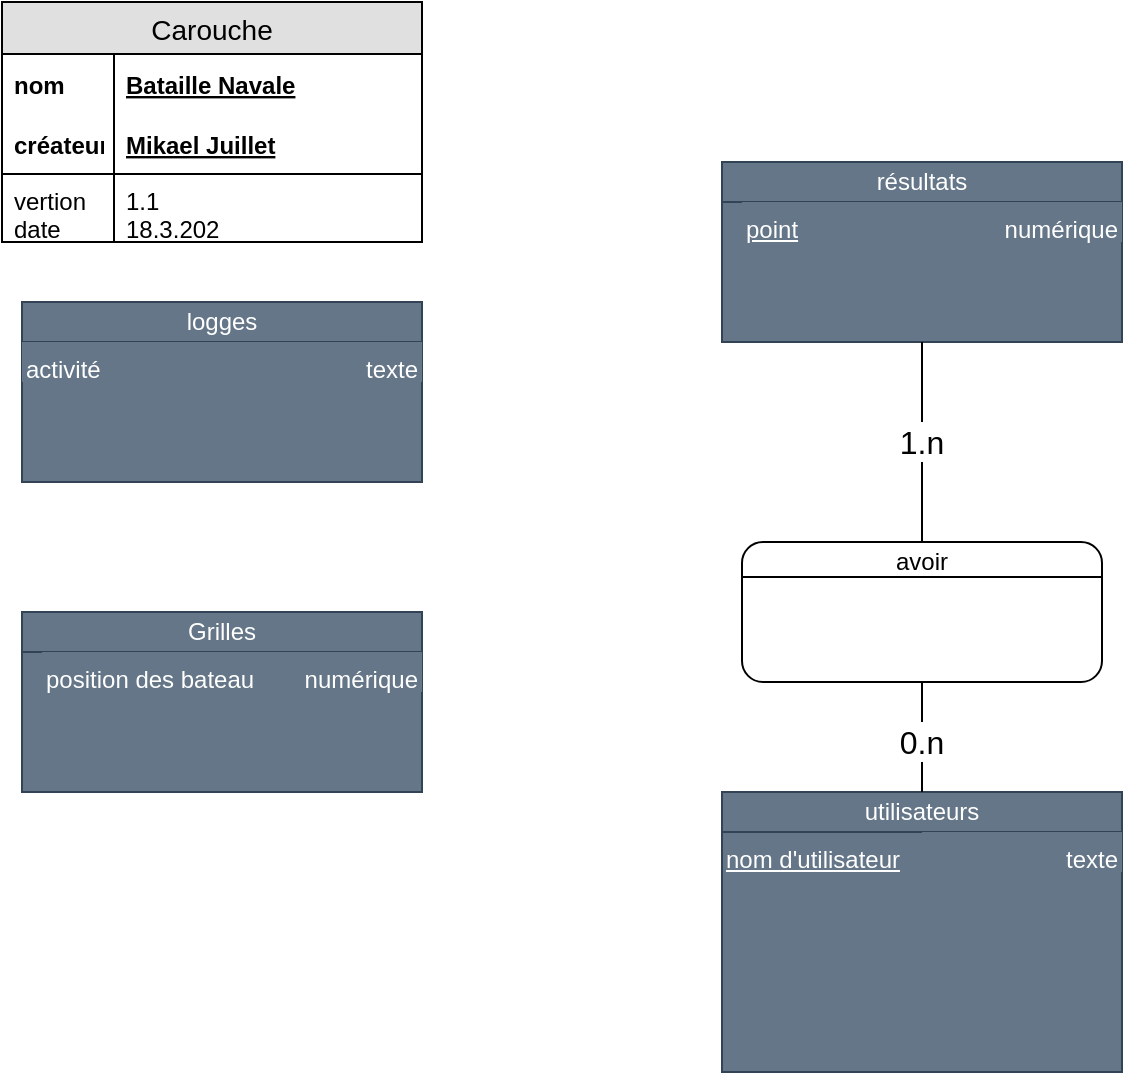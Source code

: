 <mxfile version="12.7.9" type="device"><diagram id="ud2Y1C0CP436PloalOWi" name="Page-1"><mxGraphModel dx="976" dy="447" grid="1" gridSize="10" guides="1" tooltips="1" connect="1" arrows="1" fold="1" page="1" pageScale="1" pageWidth="1169" pageHeight="827" math="0" shadow="0"><root><mxCell id="0"/><mxCell id="1" parent="0"/><mxCell id="f64DBjtwTbk6ZiGul4dj-9" value="" style="group" parent="1" vertex="1" connectable="0"><mxGeometry x="450" y="350" width="180" height="70" as="geometry"/></mxCell><mxCell id="f64DBjtwTbk6ZiGul4dj-10" value="&lt;div style=&quot;box-sizing: border-box ; width: 100% ; padding: 2px&quot;&gt;&lt;br&gt;&lt;/div&gt;" style="verticalAlign=top;align=center;overflow=fill;html=1;rounded=1;shadow=0;comic=0;labelBackgroundColor=none;strokeColor=#000000;strokeWidth=1;fillColor=#ffffff;fontFamily=Verdana;fontSize=12;fontColor=#000000;" parent="f64DBjtwTbk6ZiGul4dj-9" vertex="1"><mxGeometry width="180" height="70" as="geometry"/></mxCell><mxCell id="f64DBjtwTbk6ZiGul4dj-11" value="" style="endArrow=none;html=1;entryX=1;entryY=0.25;entryDx=0;entryDy=0;exitX=0;exitY=0.25;exitDx=0;exitDy=0;" parent="f64DBjtwTbk6ZiGul4dj-9" source="f64DBjtwTbk6ZiGul4dj-10" target="f64DBjtwTbk6ZiGul4dj-10" edge="1"><mxGeometry width="50" height="50" relative="1" as="geometry"><mxPoint x="-244" y="150" as="sourcePoint"/><mxPoint x="-194" y="100" as="targetPoint"/></mxGeometry></mxCell><mxCell id="f64DBjtwTbk6ZiGul4dj-12" value="avoir" style="text;html=1;strokeColor=none;fillColor=none;align=center;verticalAlign=middle;whiteSpace=wrap;rounded=0;" parent="f64DBjtwTbk6ZiGul4dj-9" vertex="1"><mxGeometry x="30" width="120" height="20" as="geometry"/></mxCell><mxCell id="f64DBjtwTbk6ZiGul4dj-13" value="" style="group;fillColor=#647687;strokeColor=none;fontColor=#ffffff;" parent="1" vertex="1" connectable="0"><mxGeometry x="440" y="475" width="200" height="140" as="geometry"/></mxCell><mxCell id="f64DBjtwTbk6ZiGul4dj-14" value="&lt;div style=&quot;box-sizing: border-box ; width: 100% ; padding: 2px&quot;&gt;&lt;br&gt;&lt;/div&gt;" style="verticalAlign=top;align=center;overflow=fill;html=1;rounded=0;shadow=0;comic=0;labelBackgroundColor=none;strokeColor=#314354;strokeWidth=1;fillColor=#647687;fontFamily=Verdana;fontSize=12;fontColor=#ffffff;" parent="f64DBjtwTbk6ZiGul4dj-13" vertex="1"><mxGeometry width="200" height="140" as="geometry"/></mxCell><mxCell id="f64DBjtwTbk6ZiGul4dj-15" value="utilisateurs" style="rounded=0;whiteSpace=wrap;html=1;fillColor=#647687;strokeColor=#314354;fontColor=#ffffff;" parent="f64DBjtwTbk6ZiGul4dj-13" vertex="1"><mxGeometry width="200" height="20" as="geometry"/></mxCell><mxCell id="f64DBjtwTbk6ZiGul4dj-16" value="&lt;u&gt;nom d'utilisateur&lt;/u&gt;" style="text;html=1;strokeColor=none;fillColor=none;align=left;verticalAlign=top;whiteSpace=wrap;rounded=0;fontColor=#ffffff;" parent="f64DBjtwTbk6ZiGul4dj-13" vertex="1"><mxGeometry y="20" width="100" height="20" as="geometry"/></mxCell><mxCell id="f64DBjtwTbk6ZiGul4dj-17" value="texte&lt;div&gt;&lt;/div&gt;" style="text;html=1;strokeColor=none;fillColor=#647687;align=right;verticalAlign=top;whiteSpace=wrap;rounded=0;fontColor=#ffffff;" parent="f64DBjtwTbk6ZiGul4dj-13" vertex="1"><mxGeometry x="100" y="20" width="100" height="20" as="geometry"/></mxCell><mxCell id="f64DBjtwTbk6ZiGul4dj-18" value="" style="group;fillColor=#647687;strokeColor=none;fontColor=#ffffff;" parent="1" vertex="1" connectable="0"><mxGeometry x="440" y="160" width="200" height="90" as="geometry"/></mxCell><mxCell id="f64DBjtwTbk6ZiGul4dj-19" value="&lt;div style=&quot;box-sizing: border-box ; width: 100% ; padding: 2px&quot;&gt;&lt;br&gt;&lt;/div&gt;" style="verticalAlign=top;align=center;overflow=fill;html=1;rounded=0;shadow=0;comic=0;labelBackgroundColor=none;strokeColor=#314354;strokeWidth=1;fillColor=#647687;fontFamily=Verdana;fontSize=12;fontColor=#ffffff;" parent="f64DBjtwTbk6ZiGul4dj-18" vertex="1"><mxGeometry width="200" height="90" as="geometry"/></mxCell><mxCell id="f64DBjtwTbk6ZiGul4dj-20" value="résultats" style="rounded=0;whiteSpace=wrap;html=1;fillColor=#647687;strokeColor=#314354;fontColor=#ffffff;" parent="f64DBjtwTbk6ZiGul4dj-18" vertex="1"><mxGeometry width="200" height="20" as="geometry"/></mxCell><mxCell id="f64DBjtwTbk6ZiGul4dj-21" value="&lt;u&gt;point&lt;/u&gt;" style="text;html=1;strokeColor=none;fillColor=#647687;align=left;verticalAlign=top;whiteSpace=wrap;rounded=0;fontColor=#ffffff;" parent="f64DBjtwTbk6ZiGul4dj-18" vertex="1"><mxGeometry x="10" y="20" width="110" height="20" as="geometry"/></mxCell><mxCell id="f64DBjtwTbk6ZiGul4dj-22" value="numérique" style="text;html=1;strokeColor=none;fillColor=#647687;align=right;verticalAlign=top;whiteSpace=wrap;rounded=0;fontColor=#ffffff;" parent="f64DBjtwTbk6ZiGul4dj-18" vertex="1"><mxGeometry x="100" y="20" width="100" height="20" as="geometry"/></mxCell><mxCell id="f64DBjtwTbk6ZiGul4dj-28" value="" style="group;fillColor=#dae8fc;strokeColor=#6c8ebf;" parent="1" vertex="1" connectable="0"><mxGeometry x="80" y="80" width="210" height="120" as="geometry"/></mxCell><mxCell id="f64DBjtwTbk6ZiGul4dj-29" value="Carouche" style="swimlane;fontStyle=0;childLayout=stackLayout;horizontal=1;startSize=26;fillColor=#e0e0e0;horizontalStack=0;resizeParent=1;resizeParentMax=0;resizeLast=0;collapsible=1;marginBottom=0;swimlaneFillColor=#ffffff;align=center;fontSize=14;" parent="f64DBjtwTbk6ZiGul4dj-28" vertex="1"><mxGeometry width="210" height="120" as="geometry"/></mxCell><mxCell id="f64DBjtwTbk6ZiGul4dj-30" value="Bataille Navale" style="shape=partialRectangle;top=0;left=0;right=0;bottom=0;align=left;verticalAlign=middle;fillColor=none;spacingLeft=60;spacingRight=4;overflow=hidden;rotatable=0;points=[[0,0.5],[1,0.5]];portConstraint=eastwest;dropTarget=0;fontStyle=5;fontSize=12;" parent="f64DBjtwTbk6ZiGul4dj-29" vertex="1"><mxGeometry y="26" width="210" height="30" as="geometry"/></mxCell><mxCell id="f64DBjtwTbk6ZiGul4dj-31" value="nom" style="shape=partialRectangle;fontStyle=1;top=0;left=0;bottom=0;fillColor=none;align=left;verticalAlign=middle;spacingLeft=4;spacingRight=4;overflow=hidden;rotatable=0;points=[];portConstraint=eastwest;part=1;fontSize=12;" parent="f64DBjtwTbk6ZiGul4dj-30" vertex="1" connectable="0"><mxGeometry width="56" height="30" as="geometry"/></mxCell><mxCell id="f64DBjtwTbk6ZiGul4dj-32" value="Mikael Juillet" style="shape=partialRectangle;top=0;left=0;right=0;bottom=1;align=left;verticalAlign=middle;fillColor=none;spacingLeft=60;spacingRight=4;overflow=hidden;rotatable=0;points=[[0,0.5],[1,0.5]];portConstraint=eastwest;dropTarget=0;fontStyle=5;fontSize=12;" parent="f64DBjtwTbk6ZiGul4dj-29" vertex="1"><mxGeometry y="56" width="210" height="30" as="geometry"/></mxCell><mxCell id="f64DBjtwTbk6ZiGul4dj-33" value="créateur" style="shape=partialRectangle;fontStyle=1;top=0;left=0;bottom=0;fillColor=none;align=left;verticalAlign=middle;spacingLeft=4;spacingRight=4;overflow=hidden;rotatable=0;points=[];portConstraint=eastwest;part=1;fontSize=12;" parent="f64DBjtwTbk6ZiGul4dj-32" vertex="1" connectable="0"><mxGeometry width="56" height="30" as="geometry"/></mxCell><mxCell id="f64DBjtwTbk6ZiGul4dj-34" value="1.1&#10;18.3.202" style="shape=partialRectangle;top=0;left=0;right=0;bottom=0;align=left;verticalAlign=top;fillColor=none;spacingLeft=60;spacingRight=4;overflow=hidden;rotatable=0;points=[[0,0.5],[1,0.5]];portConstraint=eastwest;dropTarget=0;fontSize=12;" parent="f64DBjtwTbk6ZiGul4dj-29" vertex="1"><mxGeometry y="86" width="210" height="34" as="geometry"/></mxCell><mxCell id="f64DBjtwTbk6ZiGul4dj-35" value="vertion&#10;date" style="shape=partialRectangle;top=0;left=0;bottom=0;fillColor=none;align=left;verticalAlign=top;spacingLeft=4;spacingRight=4;overflow=hidden;rotatable=0;points=[];portConstraint=eastwest;part=1;fontSize=12;" parent="f64DBjtwTbk6ZiGul4dj-34" vertex="1" connectable="0"><mxGeometry width="56" height="34" as="geometry"/></mxCell><mxCell id="f64DBjtwTbk6ZiGul4dj-40" value="" style="endArrow=none;html=1;exitX=0.5;exitY=0;exitDx=0;exitDy=0;entryX=0.5;entryY=1;entryDx=0;entryDy=0;" parent="1" source="f64DBjtwTbk6ZiGul4dj-15" target="f64DBjtwTbk6ZiGul4dj-10" edge="1"><mxGeometry width="50" height="50" relative="1" as="geometry"><mxPoint x="161" y="605" as="sourcePoint"/><mxPoint x="230" y="495" as="targetPoint"/></mxGeometry></mxCell><mxCell id="f64DBjtwTbk6ZiGul4dj-41" value="" style="endArrow=none;html=1;exitX=0.5;exitY=0;exitDx=0;exitDy=0;entryX=0.5;entryY=1;entryDx=0;entryDy=0;" parent="1" source="f64DBjtwTbk6ZiGul4dj-42" target="f64DBjtwTbk6ZiGul4dj-19" edge="1"><mxGeometry width="50" height="50" relative="1" as="geometry"><mxPoint x="171" y="615" as="sourcePoint"/><mxPoint x="240" y="505" as="targetPoint"/></mxGeometry></mxCell><mxCell id="f64DBjtwTbk6ZiGul4dj-42" value="&lt;span style=&quot;font-size: 16px&quot;&gt;1.n&lt;/span&gt;" style="text;html=1;align=center;verticalAlign=middle;whiteSpace=wrap;rounded=0;fillColor=#FFFFFF;" parent="1" vertex="1"><mxGeometry x="520" y="290" width="40" height="20" as="geometry"/></mxCell><mxCell id="f64DBjtwTbk6ZiGul4dj-43" value="" style="endArrow=none;html=1;exitX=0.5;exitY=0;exitDx=0;exitDy=0;entryX=0.5;entryY=1;entryDx=0;entryDy=0;" parent="1" source="f64DBjtwTbk6ZiGul4dj-12" target="f64DBjtwTbk6ZiGul4dj-42" edge="1"><mxGeometry width="50" height="50" relative="1" as="geometry"><mxPoint x="540" y="350" as="sourcePoint"/><mxPoint x="540" y="250" as="targetPoint"/></mxGeometry></mxCell><mxCell id="f64DBjtwTbk6ZiGul4dj-44" value="&lt;span style=&quot;font-size: 16px&quot;&gt;0.n&lt;/span&gt;" style="text;html=1;align=center;verticalAlign=middle;whiteSpace=wrap;rounded=0;fillColor=#FFFFFF;" parent="1" vertex="1"><mxGeometry x="520" y="440" width="40" height="20" as="geometry"/></mxCell><mxCell id="Bo92YjeGylivOn3-1c0j-1" value="" style="group;fillColor=#647687;strokeColor=none;fontColor=#ffffff;" vertex="1" connectable="0" parent="1"><mxGeometry x="90" y="230" width="200" height="90" as="geometry"/></mxCell><mxCell id="Bo92YjeGylivOn3-1c0j-2" value="&lt;div style=&quot;box-sizing: border-box ; width: 100% ; padding: 2px&quot;&gt;&lt;br&gt;&lt;/div&gt;" style="verticalAlign=top;align=center;overflow=fill;html=1;rounded=0;shadow=0;comic=0;labelBackgroundColor=none;strokeColor=#314354;strokeWidth=1;fillColor=#647687;fontFamily=Verdana;fontSize=12;fontColor=#ffffff;" vertex="1" parent="Bo92YjeGylivOn3-1c0j-1"><mxGeometry width="200" height="90" as="geometry"/></mxCell><mxCell id="Bo92YjeGylivOn3-1c0j-3" value="logges" style="rounded=0;whiteSpace=wrap;html=1;fillColor=#647687;strokeColor=#314354;fontColor=#ffffff;" vertex="1" parent="Bo92YjeGylivOn3-1c0j-1"><mxGeometry width="200" height="20" as="geometry"/></mxCell><mxCell id="Bo92YjeGylivOn3-1c0j-4" value="activité" style="text;html=1;strokeColor=none;fillColor=#647687;align=left;verticalAlign=top;whiteSpace=wrap;rounded=0;fontColor=#ffffff;" vertex="1" parent="Bo92YjeGylivOn3-1c0j-1"><mxGeometry y="20" width="110" height="20" as="geometry"/></mxCell><mxCell id="Bo92YjeGylivOn3-1c0j-5" value="texte" style="text;html=1;strokeColor=none;fillColor=#647687;align=right;verticalAlign=top;whiteSpace=wrap;rounded=0;fontColor=#ffffff;" vertex="1" parent="Bo92YjeGylivOn3-1c0j-1"><mxGeometry x="100" y="20" width="100" height="20" as="geometry"/></mxCell><mxCell id="Bo92YjeGylivOn3-1c0j-6" value="" style="group;fillColor=#647687;strokeColor=none;fontColor=#ffffff;" vertex="1" connectable="0" parent="1"><mxGeometry x="90" y="385" width="200" height="90" as="geometry"/></mxCell><mxCell id="Bo92YjeGylivOn3-1c0j-7" value="&lt;div style=&quot;box-sizing: border-box ; width: 100% ; padding: 2px&quot;&gt;&lt;br&gt;&lt;/div&gt;" style="verticalAlign=top;align=center;overflow=fill;html=1;rounded=0;shadow=0;comic=0;labelBackgroundColor=none;strokeColor=#314354;strokeWidth=1;fillColor=#647687;fontFamily=Verdana;fontSize=12;fontColor=#ffffff;" vertex="1" parent="Bo92YjeGylivOn3-1c0j-6"><mxGeometry width="200" height="90" as="geometry"/></mxCell><mxCell id="Bo92YjeGylivOn3-1c0j-8" value="Grilles" style="rounded=0;whiteSpace=wrap;html=1;fillColor=#647687;strokeColor=#314354;fontColor=#ffffff;" vertex="1" parent="Bo92YjeGylivOn3-1c0j-6"><mxGeometry width="200" height="20" as="geometry"/></mxCell><mxCell id="Bo92YjeGylivOn3-1c0j-9" value="position des bateau&amp;nbsp;" style="text;html=1;strokeColor=none;fillColor=#647687;align=left;verticalAlign=top;whiteSpace=wrap;rounded=0;fontColor=#ffffff;" vertex="1" parent="Bo92YjeGylivOn3-1c0j-6"><mxGeometry x="10" y="20" width="130" height="20" as="geometry"/></mxCell><mxCell id="Bo92YjeGylivOn3-1c0j-10" value="numérique" style="text;html=1;strokeColor=none;fillColor=#647687;align=right;verticalAlign=top;whiteSpace=wrap;rounded=0;fontColor=#ffffff;" vertex="1" parent="Bo92YjeGylivOn3-1c0j-6"><mxGeometry x="140" y="20" width="60" height="20" as="geometry"/></mxCell></root></mxGraphModel></diagram></mxfile>